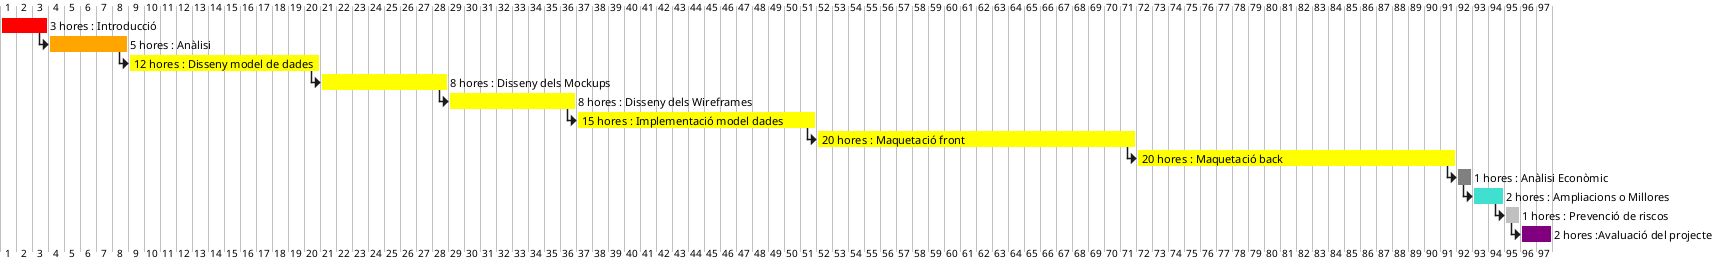 @startgantt
printscale daily zoom 1

' Tareas principals
[3 hores : Introducció] lasts 3 days and is colored in Red
[5 hores : Anàlisi] lasts 5 days and starts at [3 hores : Introducció]'s end and is colored in Orange
[12 hores : Disseny model de dades] lasts 12 days and starts at [5 hores : Anàlisi]'s end and is colored in Yellow
[8 hores : Disseny dels Mockups] lasts 8 days and starts at [12 hores : Disseny model de dades]'s end and is colored in Yellow
[8 hores : Disseny dels Wireframes] lasts 8 days and starts at [8 hores : Disseny dels Mockups]'s end and is colored in Yellow
[15 hores : Implementació model dades] lasts 15 days and starts at [8 hores : Disseny dels Wireframes]'s end and is colored in Yellow
[20 hores : Maquetació front] lasts 20 days and starts at [15 hores : Implementació model dades]'s end and is colored in Yellow
[20 hores : Maquetació back] lasts 20 days and starts at [20 hores : Maquetació front]'s end and is colored in Yellow
[1 hores : Anàlisi Econòmic] lasts 1 days and starts at [20 hores : Maquetació back]'s end and is colored in Grey
[2 hores : Ampliacions o Millores] lasts 2 days and starts at [1 hores : Anàlisi Econòmic]'s end and is colored in Turquoise
[1 hores : Prevenció de riscos] lasts 1 days and starts at [2 hores : Ampliacions o Millores]'s end and is colored in Silver
[2 hores :Avaluació del projecte] lasts 2 days and starts at [1 hores : Prevenció de riscos]'s end and is colored in Purple

@endgantt
